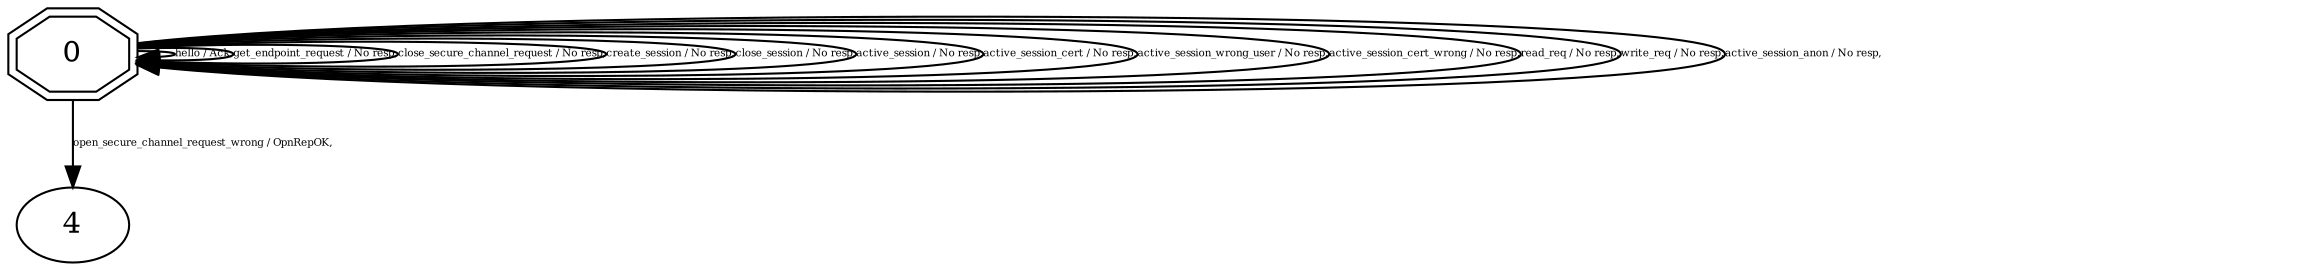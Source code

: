 digraph "Automata" { 
	 "4" [shape=ellipse,style=filled,fillcolor=white,URL="4"];
	 "0" [shape=doubleoctagon,style=filled,fillcolor=white,URL="0"];
	 "0"->"4" [fontsize=5,label="open_secure_channel_request_wrong / OpnRepOK,",URL="t2"];
	 "0"->"0" [fontsize=5,label="hello / Ack,",URL="t0"];
	 "0"->"0" [fontsize=5,label="get_endpoint_request / No resp,",URL="t3"];
	 "0"->"0" [fontsize=5,label="close_secure_channel_request / No resp,",URL="t4"];
	 "0"->"0" [fontsize=5,label="create_session / No resp,",URL="t5"];
	 "0"->"0" [fontsize=5,label="close_session / No resp,",URL="t6"];
	 "0"->"0" [fontsize=5,label="active_session / No resp,",URL="t7"];
	 "0"->"0" [fontsize=5,label="active_session_cert / No resp,",URL="t8"];
	 "0"->"0" [fontsize=5,label="active_session_wrong_user / No resp,",URL="t9"];
	 "0"->"0" [fontsize=5,label="active_session_cert_wrong / No resp,",URL="t10"];
	 "0"->"0" [fontsize=5,label="read_req / No resp,",URL="t11"];
	 "0"->"0" [fontsize=5,label="write_req / No resp,",URL="t12"];
	 "0"->"0" [fontsize=5,label="active_session_anon / No resp,",URL="t13"];
}
